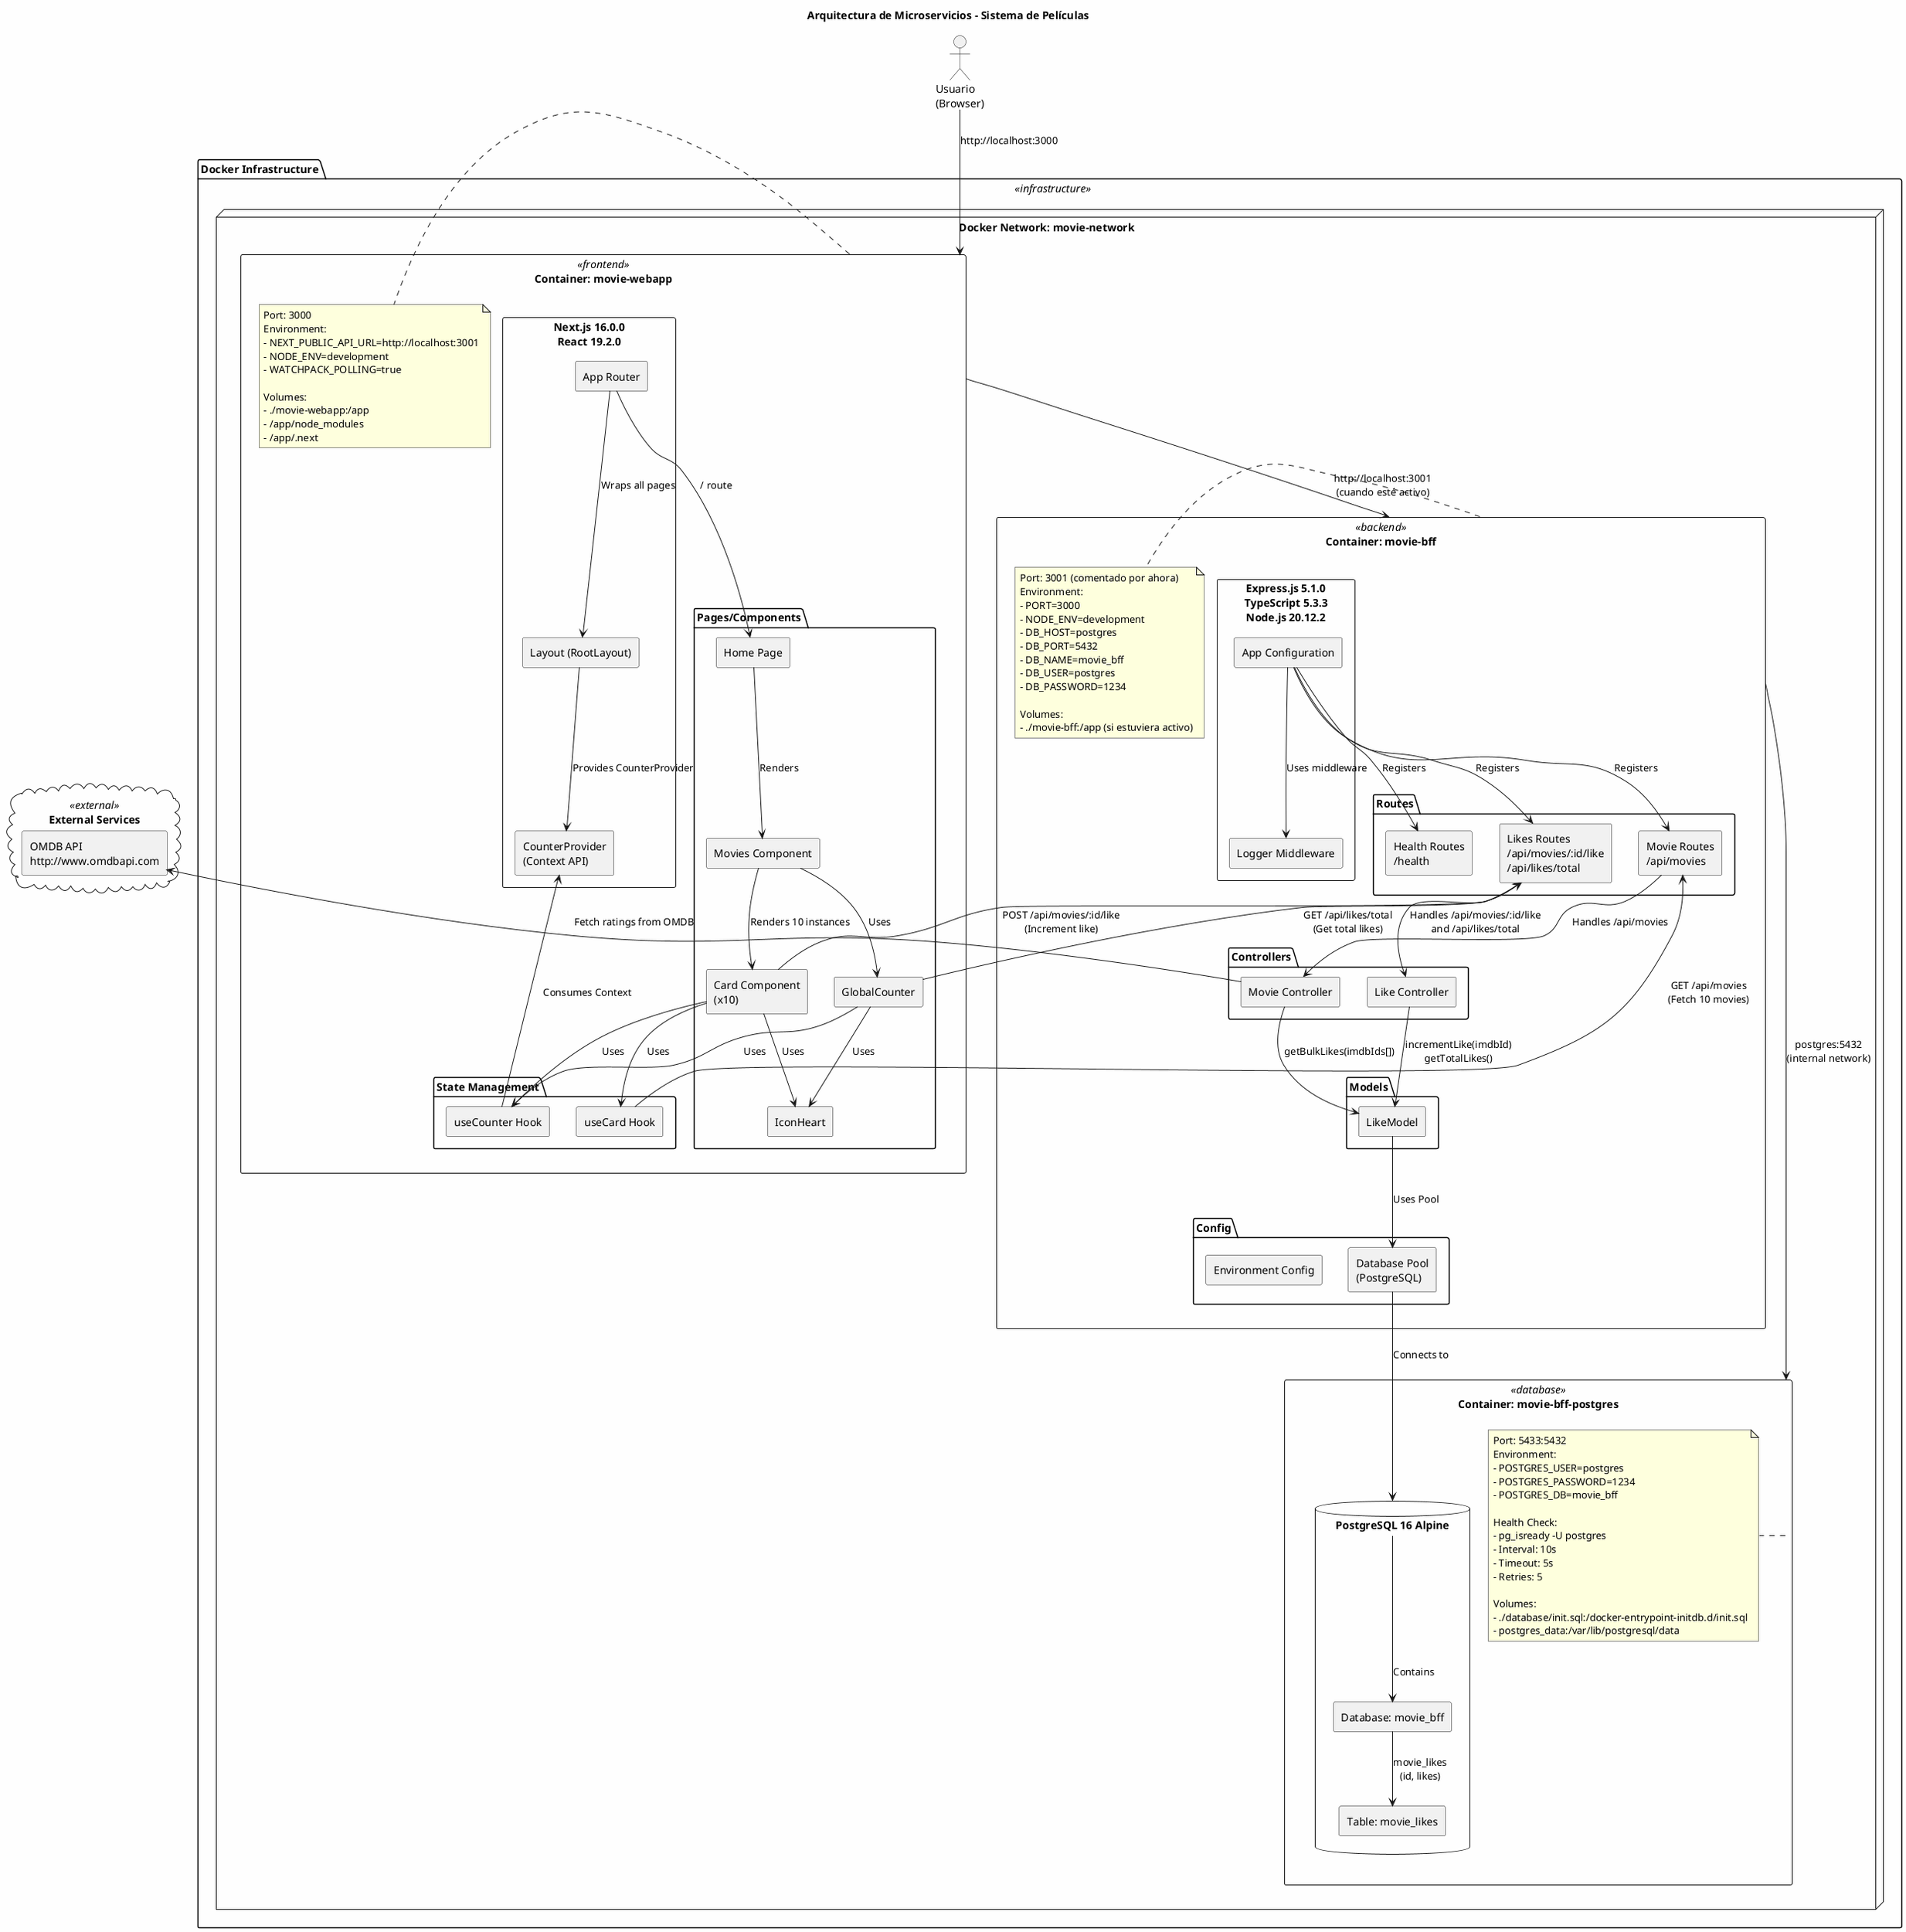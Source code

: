 @startuml Arquitectura Completa - Movie BFF + Movie WebApp
!define RECTANGLE class

skinparam componentStyle rectangle
skinparam backgroundColor #FEFEFE
skinparam component {
    BackgroundColor<<external>> LightBlue
    BackgroundColor<<database>> LightCoral
    BackgroundColor<<backend>> LightGreen
    BackgroundColor<<frontend>> LightYellow
    BackgroundColor<<infrastructure>> LightGray
}

title Arquitectura de Microservicios - Sistema de Películas

' ========================================
' Capa de Infraestructura Docker
' ========================================
package "Docker Infrastructure" <<infrastructure>> {
    node "Docker Network: movie-network" as network {
        
        ' ========================================
        ' Contenedor Frontend
        ' ========================================
        rectangle "Container: movie-webapp" <<frontend>> as webapp {
            component "Next.js 16.0.0\nReact 19.2.0" as nextjs {
                [App Router] as router
                [Layout (RootLayout)] as layout
                [CounterProvider\n(Context API)] as context
            }
            
            package "Pages/Components" {
                [Home Page] as home
                [Movies Component] as movies
                [Card Component\n(x10)] as card
                [GlobalCounter] as globalCounter
                [IconHeart] as icon
            }
            
            package "State Management" {
                [useCounter Hook] as useCounter
                [useCard Hook] as useCard
            }
            
            note right of webapp
                Port: 3000
                Environment:
                - NEXT_PUBLIC_API_URL=http://localhost:3001
                - NODE_ENV=development
                - WATCHPACK_POLLING=true
                
                Volumes:
                - ./movie-webapp:/app
                - /app/node_modules
                - /app/.next
            end note
        }
        
        ' ========================================
        ' Contenedor Backend
        ' ========================================
        rectangle "Container: movie-bff" <<backend>> as bff {
            component "Express.js 5.1.0\nTypeScript 5.3.3\nNode.js 20.12.2" as express {
                [App Configuration] as appConfig
                [Logger Middleware] as logger
            }
            
            package "Routes" {
                [Health Routes\n/health] as healthRoutes
                [Movie Routes\n/api/movies] as movieRoutes
                [Likes Routes\n/api/movies/:id/like\n/api/likes/total] as likeRoutes
            }
            
            package "Controllers" {
                [Movie Controller] as movieController
                [Like Controller] as likeController
            }
            
            package "Models" {
                [LikeModel] as likeModel
            }
            
            package "Config" {
                [Database Pool\n(PostgreSQL)] as dbConfig
                [Environment Config] as envConfig
            }
            
            note right of bff
                Port: 3001 (comentado por ahora)
                Environment:
                - PORT=3000
                - NODE_ENV=development
                - DB_HOST=postgres
                - DB_PORT=5432
                - DB_NAME=movie_bff
                - DB_USER=postgres
                - DB_PASSWORD=1234
                
                Volumes:
                - ./movie-bff:/app (si estuviera activo)
            end note
        }
        
        ' ========================================
        ' Contenedor Base de Datos
        ' ========================================
        rectangle "Container: movie-bff-postgres" <<database>> as postgres {
            database "PostgreSQL 16 Alpine" as pgdb {
                [Database: movie_bff] as db
                [Table: movie_likes] as table
            }
            
            note right of postgres
                Port: 5433:5432
                Environment:
                - POSTGRES_USER=postgres
                - POSTGRES_PASSWORD=1234
                - POSTGRES_DB=movie_bff
                
                Health Check:
                - pg_isready -U postgres
                - Interval: 10s
                - Timeout: 5s
                - Retries: 5
                
                Volumes:
                - ./database/init.sql:/docker-entrypoint-initdb.d/init.sql
                - postgres_data:/var/lib/postgresql/data
            end note
        }
    }
}

' ========================================
' Servicios Externos
' ========================================
cloud "External Services" <<external>> {
    [OMDB API\nhttp://www.omdbapi.com] as omdb
}

' ========================================
' Usuario
' ========================================
actor "Usuario\n(Browser)" as user

' ========================================
' Relaciones de Infraestructura
' ========================================
user -down-> webapp : "http://localhost:3000"
webapp -right-> bff : "http://localhost:3001\n(cuando esté activo)"
bff -down-> postgres : "postgres:5432\n(internal network)"

' ========================================
' Relaciones de Componentes Frontend
' ========================================
router --> layout : "Wraps all pages"
layout --> context : "Provides CounterProvider"
router --> home : "/ route"
home --> movies : "Renders"

movies --> globalCounter : "Uses"
movies --> card : "Renders 10 instances"

card --> useCard : "Uses"
card --> useCounter : "Uses"
card --> icon : "Uses"

globalCounter --> useCounter : "Uses"
globalCounter --> icon : "Uses"

useCounter --> context : "Consumes Context"

' ========================================
' Relaciones de Componentes Backend
' ========================================
appConfig --> logger : "Uses middleware"
appConfig --> healthRoutes : "Registers"
appConfig --> movieRoutes : "Registers"
appConfig --> likeRoutes : "Registers"

movieRoutes --> movieController : "Handles /api/movies"
likeRoutes --> likeController : "Handles /api/movies/:id/like\nand /api/likes/total"

movieController --> likeModel : "getBulkLikes(imdbIds[])"
likeController --> likeModel : "incrementLike(imdbId)\ngetTotalLikes()"

likeModel --> dbConfig : "Uses Pool"
dbConfig --> pgdb : "Connects to"

pgdb --> db : "Contains"
db --> table : "movie_likes\n(id, likes)"

' ========================================
' Flujo de Datos API
' ========================================
useCard -up-> movieRoutes : "GET /api/movies\n(Fetch 10 movies)"
movieController -up-> omdb : "Fetch ratings from OMDB"
card -up-> likeRoutes : "POST /api/movies/:id/like\n(Increment like)"
globalCounter -up-> likeRoutes : "GET /api/likes/total\n(Get total likes)"

@enduml

